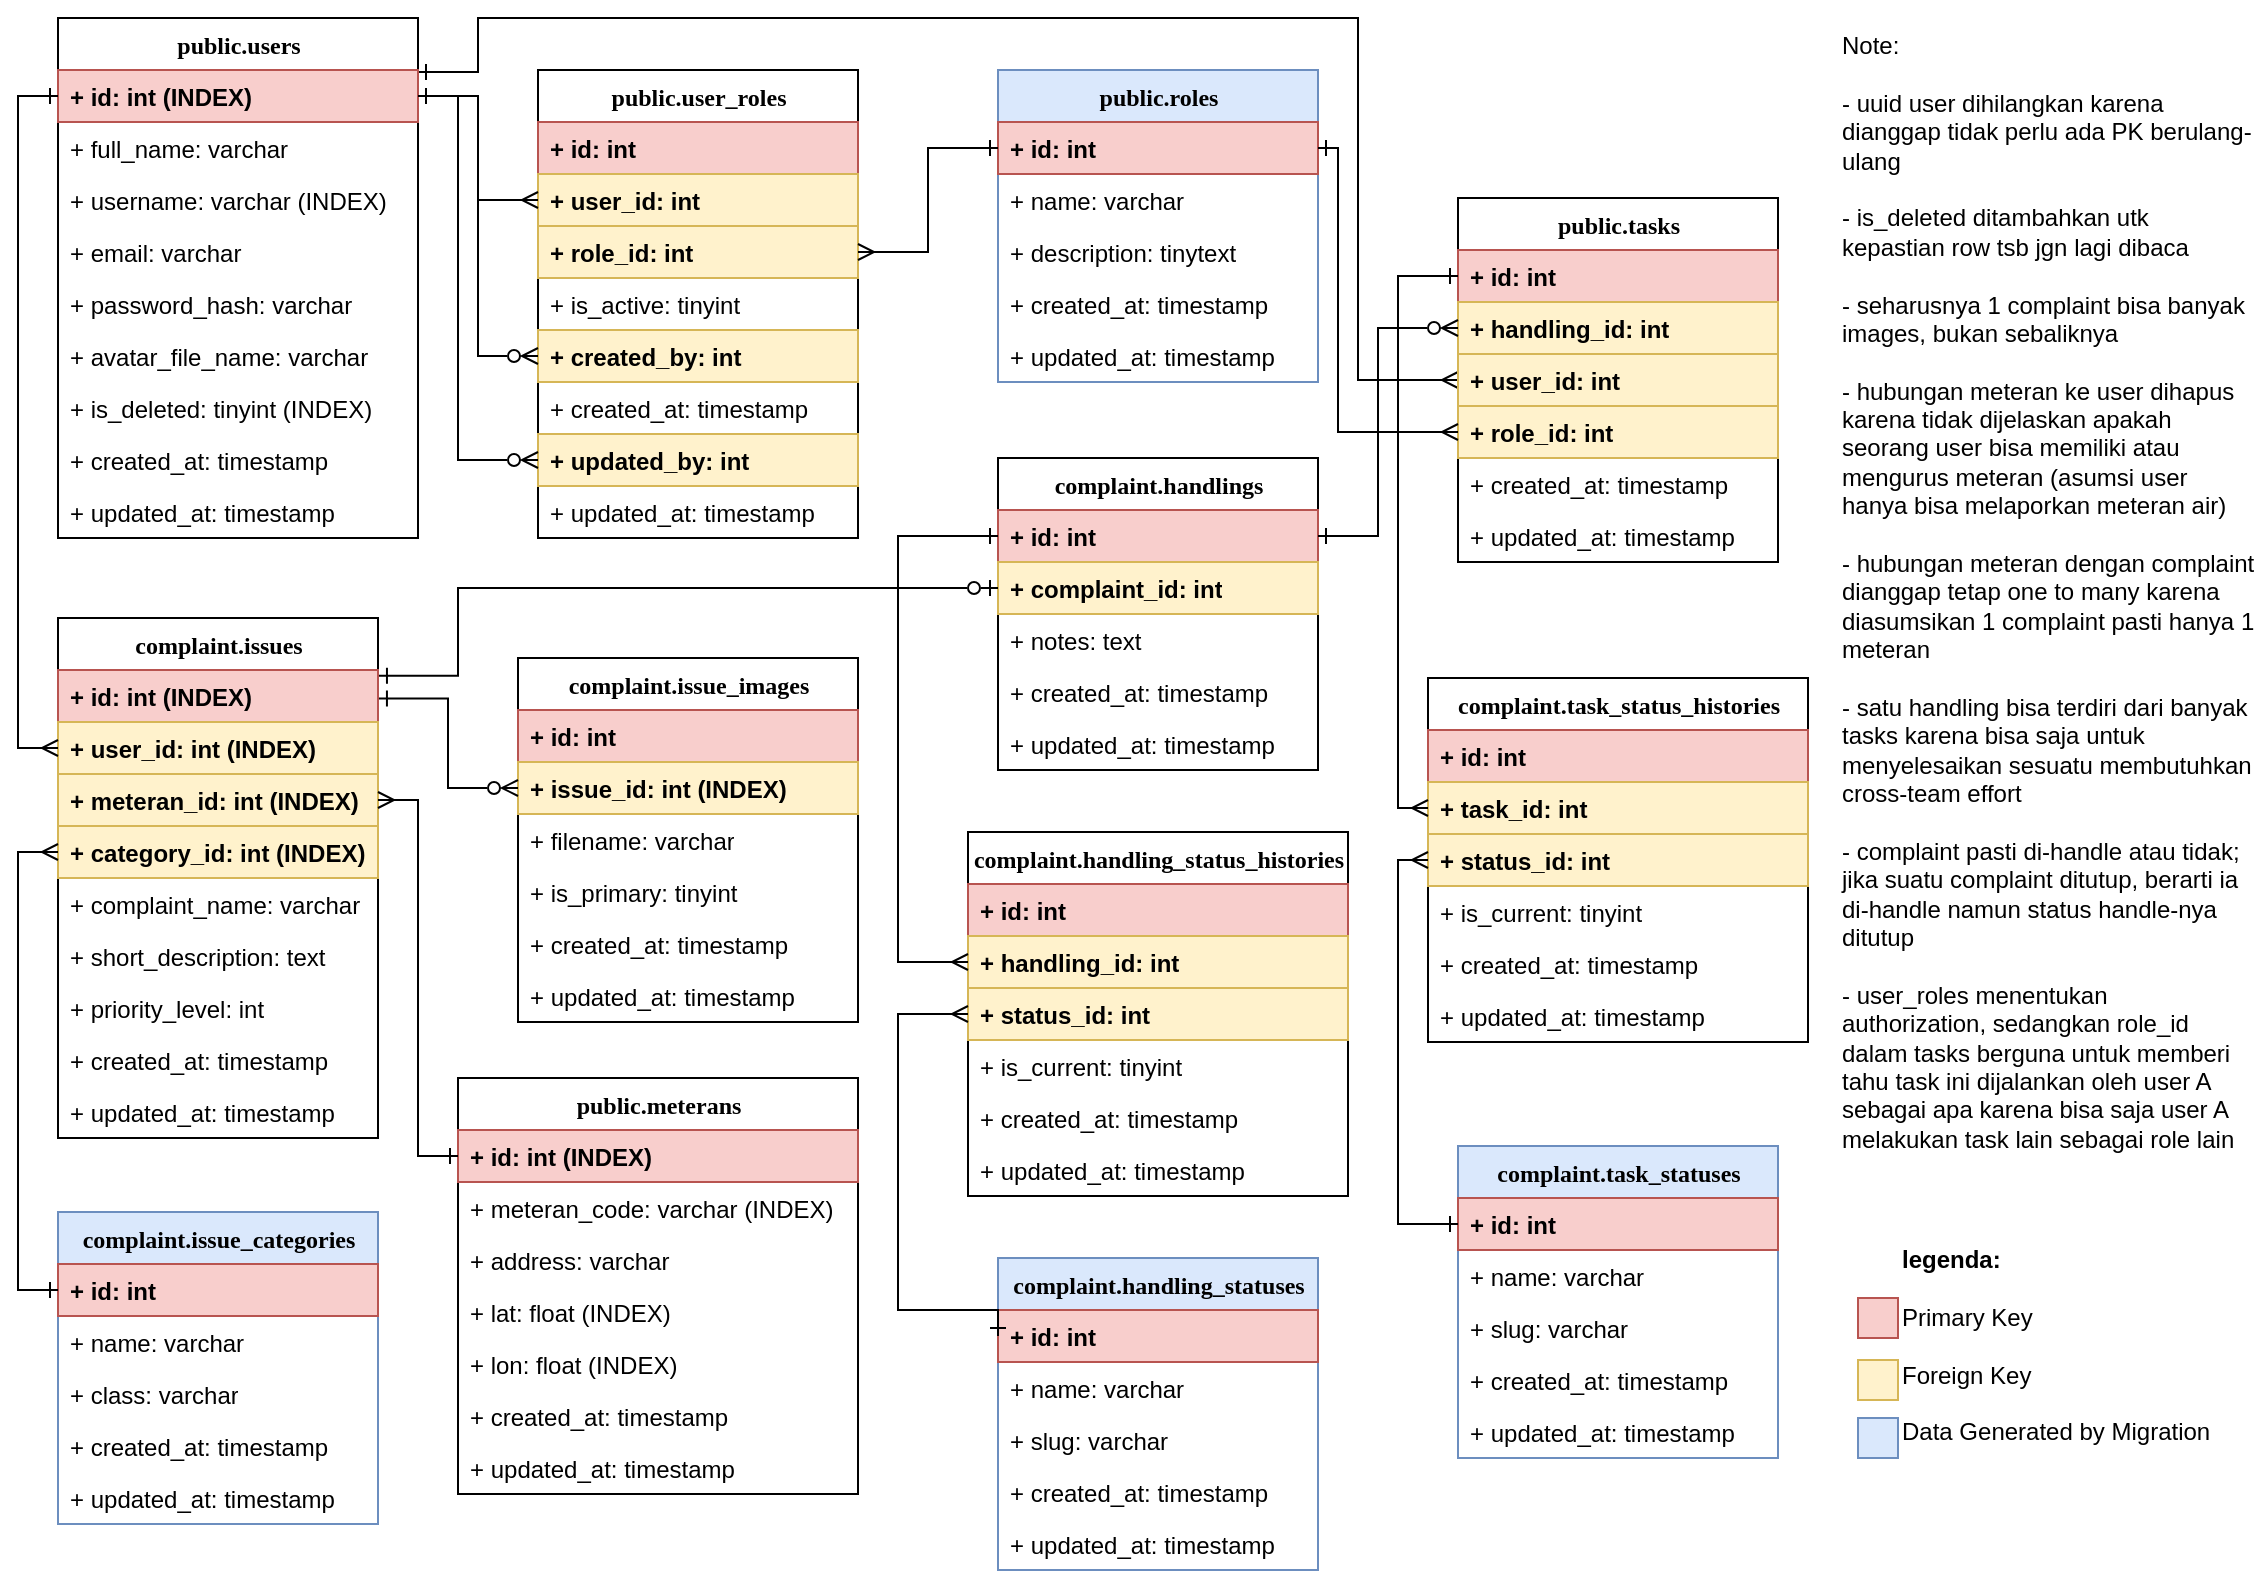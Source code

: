 <mxfile version="20.8.16" type="device"><diagram name="Page-1" id="9f46799a-70d6-7492-0946-bef42562c5a5"><mxGraphModel dx="1038" dy="627" grid="1" gridSize="10" guides="1" tooltips="1" connect="1" arrows="1" fold="1" page="1" pageScale="1" pageWidth="1169" pageHeight="827" background="none" math="0" shadow="0"><root><mxCell id="0"/><mxCell id="1" parent="0"/><mxCell id="xFT6p2ccVhue0GfaSrTy-103" style="edgeStyle=orthogonalEdgeStyle;rounded=0;orthogonalLoop=1;jettySize=auto;html=1;startArrow=ERone;startFill=0;endArrow=ERmany;endFill=0;entryX=0;entryY=0.5;entryDx=0;entryDy=0;movable=1;resizable=1;rotatable=1;deletable=1;editable=1;connectable=1;exitX=1;exitY=0.038;exitDx=0;exitDy=0;exitPerimeter=0;" parent="1" source="78961159f06e98e8-21" target="78961159f06e98e8-98" edge="1"><mxGeometry relative="1" as="geometry"><mxPoint x="240" y="7" as="sourcePoint"/><Array as="points"><mxPoint x="260" y="57"/><mxPoint x="260" y="30"/><mxPoint x="700" y="30"/><mxPoint x="700" y="211"/></Array></mxGeometry></mxCell><mxCell id="78961159f06e98e8-17" value="public.users" style="swimlane;html=1;fontStyle=1;align=center;verticalAlign=top;childLayout=stackLayout;horizontal=1;startSize=26;horizontalStack=0;resizeParent=1;resizeLast=0;collapsible=1;marginBottom=0;swimlaneFillColor=#ffffff;rounded=0;shadow=0;comic=0;labelBackgroundColor=none;strokeWidth=1;fillColor=none;fontFamily=Verdana;fontSize=12" parent="1" vertex="1"><mxGeometry x="50" y="30" width="180" height="260" as="geometry"/></mxCell><mxCell id="78961159f06e98e8-21" value="+ id: int (INDEX)" style="text;html=1;strokeColor=#b85450;fillColor=#f8cecc;align=left;verticalAlign=top;spacingLeft=4;spacingRight=4;whiteSpace=wrap;overflow=hidden;rotatable=0;points=[[0,0.5],[1,0.5]];portConstraint=eastwest;fontStyle=1;" parent="78961159f06e98e8-17" vertex="1"><mxGeometry y="26" width="180" height="26" as="geometry"/></mxCell><mxCell id="78961159f06e98e8-23" value="+ full_name: varchar" style="text;html=1;strokeColor=none;fillColor=none;align=left;verticalAlign=top;spacingLeft=4;spacingRight=4;whiteSpace=wrap;overflow=hidden;rotatable=0;points=[[0,0.5],[1,0.5]];portConstraint=eastwest;" parent="78961159f06e98e8-17" vertex="1"><mxGeometry y="52" width="180" height="26" as="geometry"/></mxCell><mxCell id="78961159f06e98e8-25" value="+ username: varchar (INDEX)" style="text;html=1;strokeColor=none;fillColor=none;align=left;verticalAlign=top;spacingLeft=4;spacingRight=4;whiteSpace=wrap;overflow=hidden;rotatable=0;points=[[0,0.5],[1,0.5]];portConstraint=eastwest;" parent="78961159f06e98e8-17" vertex="1"><mxGeometry y="78" width="180" height="26" as="geometry"/></mxCell><mxCell id="78961159f06e98e8-26" value="+ email: varchar" style="text;html=1;strokeColor=none;fillColor=none;align=left;verticalAlign=top;spacingLeft=4;spacingRight=4;whiteSpace=wrap;overflow=hidden;rotatable=0;points=[[0,0.5],[1,0.5]];portConstraint=eastwest;" parent="78961159f06e98e8-17" vertex="1"><mxGeometry y="104" width="180" height="26" as="geometry"/></mxCell><mxCell id="78961159f06e98e8-24" value="+ password_hash: varchar" style="text;html=1;strokeColor=none;fillColor=none;align=left;verticalAlign=top;spacingLeft=4;spacingRight=4;whiteSpace=wrap;overflow=hidden;rotatable=0;points=[[0,0.5],[1,0.5]];portConstraint=eastwest;" parent="78961159f06e98e8-17" vertex="1"><mxGeometry y="130" width="180" height="26" as="geometry"/></mxCell><mxCell id="78961159f06e98e8-20" value="+ avatar_file_name: varchar" style="text;html=1;strokeColor=none;fillColor=none;align=left;verticalAlign=top;spacingLeft=4;spacingRight=4;whiteSpace=wrap;overflow=hidden;rotatable=0;points=[[0,0.5],[1,0.5]];portConstraint=eastwest;" parent="78961159f06e98e8-17" vertex="1"><mxGeometry y="156" width="180" height="26" as="geometry"/></mxCell><mxCell id="xFT6p2ccVhue0GfaSrTy-4" value="+ is_deleted: tinyint (INDEX)" style="text;html=1;strokeColor=none;fillColor=none;align=left;verticalAlign=top;spacingLeft=4;spacingRight=4;whiteSpace=wrap;overflow=hidden;rotatable=0;points=[[0,0.5],[1,0.5]];portConstraint=eastwest;" parent="78961159f06e98e8-17" vertex="1"><mxGeometry y="182" width="180" height="26" as="geometry"/></mxCell><mxCell id="xFT6p2ccVhue0GfaSrTy-5" value="+ created_at: timestamp" style="text;html=1;strokeColor=none;fillColor=none;align=left;verticalAlign=top;spacingLeft=4;spacingRight=4;whiteSpace=wrap;overflow=hidden;rotatable=0;points=[[0,0.5],[1,0.5]];portConstraint=eastwest;" parent="78961159f06e98e8-17" vertex="1"><mxGeometry y="208" width="180" height="26" as="geometry"/></mxCell><mxCell id="xFT6p2ccVhue0GfaSrTy-6" value="+ updated_at: timestamp" style="text;html=1;strokeColor=none;fillColor=none;align=left;verticalAlign=top;spacingLeft=4;spacingRight=4;whiteSpace=wrap;overflow=hidden;rotatable=0;points=[[0,0.5],[1,0.5]];portConstraint=eastwest;" parent="78961159f06e98e8-17" vertex="1"><mxGeometry y="234" width="180" height="26" as="geometry"/></mxCell><mxCell id="78961159f06e98e8-30" value="public.roles" style="swimlane;html=1;fontStyle=1;align=center;verticalAlign=top;childLayout=stackLayout;horizontal=1;startSize=26;horizontalStack=0;resizeParent=1;resizeLast=0;collapsible=1;marginBottom=0;swimlaneFillColor=#ffffff;rounded=0;shadow=0;comic=0;labelBackgroundColor=none;strokeWidth=1;fillColor=#dae8fc;fontFamily=Verdana;fontSize=12;strokeColor=#6c8ebf;" parent="1" vertex="1"><mxGeometry x="520" y="56" width="160" height="156" as="geometry"/></mxCell><mxCell id="78961159f06e98e8-31" value="+ id: int" style="text;html=1;strokeColor=#b85450;fillColor=#f8cecc;align=left;verticalAlign=top;spacingLeft=4;spacingRight=4;whiteSpace=wrap;overflow=hidden;rotatable=0;points=[[0,0.5],[1,0.5]];portConstraint=eastwest;fontStyle=1" parent="78961159f06e98e8-30" vertex="1"><mxGeometry y="26" width="160" height="26" as="geometry"/></mxCell><mxCell id="78961159f06e98e8-32" value="+ name: varchar" style="text;html=1;strokeColor=none;fillColor=none;align=left;verticalAlign=top;spacingLeft=4;spacingRight=4;whiteSpace=wrap;overflow=hidden;rotatable=0;points=[[0,0.5],[1,0.5]];portConstraint=eastwest;" parent="78961159f06e98e8-30" vertex="1"><mxGeometry y="52" width="160" height="26" as="geometry"/></mxCell><mxCell id="78961159f06e98e8-33" value="+ description: tinytext" style="text;html=1;strokeColor=none;fillColor=none;align=left;verticalAlign=top;spacingLeft=4;spacingRight=4;whiteSpace=wrap;overflow=hidden;rotatable=0;points=[[0,0.5],[1,0.5]];portConstraint=eastwest;" parent="78961159f06e98e8-30" vertex="1"><mxGeometry y="78" width="160" height="26" as="geometry"/></mxCell><mxCell id="78961159f06e98e8-34" value="+ created_at: timestamp" style="text;html=1;strokeColor=none;fillColor=none;align=left;verticalAlign=top;spacingLeft=4;spacingRight=4;whiteSpace=wrap;overflow=hidden;rotatable=0;points=[[0,0.5],[1,0.5]];portConstraint=eastwest;" parent="78961159f06e98e8-30" vertex="1"><mxGeometry y="104" width="160" height="26" as="geometry"/></mxCell><mxCell id="78961159f06e98e8-36" value="+ updated_at: timestamp" style="text;html=1;strokeColor=none;fillColor=none;align=left;verticalAlign=top;spacingLeft=4;spacingRight=4;whiteSpace=wrap;overflow=hidden;rotatable=0;points=[[0,0.5],[1,0.5]];portConstraint=eastwest;" parent="78961159f06e98e8-30" vertex="1"><mxGeometry y="130" width="160" height="26" as="geometry"/></mxCell><mxCell id="78961159f06e98e8-56" value="complaint.issues" style="swimlane;html=1;fontStyle=1;align=center;verticalAlign=top;childLayout=stackLayout;horizontal=1;startSize=26;horizontalStack=0;resizeParent=1;resizeLast=0;collapsible=1;marginBottom=0;swimlaneFillColor=#ffffff;rounded=0;shadow=0;comic=0;labelBackgroundColor=none;strokeWidth=1;fillColor=none;fontFamily=Verdana;fontSize=12" parent="1" vertex="1"><mxGeometry x="50" y="330" width="160" height="260" as="geometry"/></mxCell><mxCell id="78961159f06e98e8-57" value="+ id: int (INDEX)" style="text;html=1;strokeColor=#b85450;fillColor=#f8cecc;align=left;verticalAlign=top;spacingLeft=4;spacingRight=4;whiteSpace=wrap;overflow=hidden;rotatable=0;points=[[0,0.5],[1,0.5]];portConstraint=eastwest;fontStyle=1" parent="78961159f06e98e8-56" vertex="1"><mxGeometry y="26" width="160" height="26" as="geometry"/></mxCell><mxCell id="78961159f06e98e8-58" value="+ user_id: int (INDEX)" style="text;html=1;strokeColor=#d6b656;fillColor=#fff2cc;align=left;verticalAlign=top;spacingLeft=4;spacingRight=4;whiteSpace=wrap;overflow=hidden;rotatable=0;points=[[0,0.5],[1,0.5]];portConstraint=eastwest;fontStyle=1" parent="78961159f06e98e8-56" vertex="1"><mxGeometry y="52" width="160" height="26" as="geometry"/></mxCell><mxCell id="78961159f06e98e8-65" value="+ meteran_id: int (INDEX)" style="text;html=1;strokeColor=#d6b656;fillColor=#fff2cc;align=left;verticalAlign=top;spacingLeft=4;spacingRight=4;whiteSpace=wrap;overflow=hidden;rotatable=0;points=[[0,0.5],[1,0.5]];portConstraint=eastwest;fontStyle=1" parent="78961159f06e98e8-56" vertex="1"><mxGeometry y="78" width="160" height="26" as="geometry"/></mxCell><mxCell id="78961159f06e98e8-59" value="+ category_id: int (INDEX)" style="text;html=1;strokeColor=#d6b656;fillColor=#fff2cc;align=left;verticalAlign=top;spacingLeft=4;spacingRight=4;whiteSpace=wrap;overflow=hidden;rotatable=0;points=[[0,0.5],[1,0.5]];portConstraint=eastwest;fontStyle=1" parent="78961159f06e98e8-56" vertex="1"><mxGeometry y="104" width="160" height="26" as="geometry"/></mxCell><mxCell id="78961159f06e98e8-60" value="+ complaint_name: varchar" style="text;html=1;strokeColor=none;fillColor=none;align=left;verticalAlign=top;spacingLeft=4;spacingRight=4;whiteSpace=wrap;overflow=hidden;rotatable=0;points=[[0,0.5],[1,0.5]];portConstraint=eastwest;" parent="78961159f06e98e8-56" vertex="1"><mxGeometry y="130" width="160" height="26" as="geometry"/></mxCell><mxCell id="78961159f06e98e8-61" value="+ short_description: text" style="text;html=1;strokeColor=none;fillColor=none;align=left;verticalAlign=top;spacingLeft=4;spacingRight=4;whiteSpace=wrap;overflow=hidden;rotatable=0;points=[[0,0.5],[1,0.5]];portConstraint=eastwest;" parent="78961159f06e98e8-56" vertex="1"><mxGeometry y="156" width="160" height="26" as="geometry"/></mxCell><mxCell id="78961159f06e98e8-62" value="+ priority_level: int" style="text;html=1;strokeColor=none;fillColor=none;align=left;verticalAlign=top;spacingLeft=4;spacingRight=4;whiteSpace=wrap;overflow=hidden;rotatable=0;points=[[0,0.5],[1,0.5]];portConstraint=eastwest;" parent="78961159f06e98e8-56" vertex="1"><mxGeometry y="182" width="160" height="26" as="geometry"/></mxCell><mxCell id="xFT6p2ccVhue0GfaSrTy-32" value="+ created_at: timestamp" style="text;html=1;strokeColor=none;fillColor=none;align=left;verticalAlign=top;spacingLeft=4;spacingRight=4;whiteSpace=wrap;overflow=hidden;rotatable=0;points=[[0,0.5],[1,0.5]];portConstraint=eastwest;" parent="78961159f06e98e8-56" vertex="1"><mxGeometry y="208" width="160" height="26" as="geometry"/></mxCell><mxCell id="xFT6p2ccVhue0GfaSrTy-33" value="+ updated_at: timestamp" style="text;html=1;strokeColor=none;fillColor=none;align=left;verticalAlign=top;spacingLeft=4;spacingRight=4;whiteSpace=wrap;overflow=hidden;rotatable=0;points=[[0,0.5],[1,0.5]];portConstraint=eastwest;" parent="78961159f06e98e8-56" vertex="1"><mxGeometry y="234" width="160" height="26" as="geometry"/></mxCell><mxCell id="78961159f06e98e8-69" value="complaint.issue_images" style="swimlane;html=1;fontStyle=1;align=center;verticalAlign=top;childLayout=stackLayout;horizontal=1;startSize=26;horizontalStack=0;resizeParent=1;resizeLast=0;collapsible=1;marginBottom=0;swimlaneFillColor=#ffffff;rounded=0;shadow=0;comic=0;labelBackgroundColor=none;strokeWidth=1;fillColor=none;fontFamily=Verdana;fontSize=12" parent="1" vertex="1"><mxGeometry x="280" y="350" width="170" height="182" as="geometry"/></mxCell><mxCell id="78961159f06e98e8-70" value="+ id: int" style="text;html=1;strokeColor=#b85450;fillColor=#f8cecc;align=left;verticalAlign=top;spacingLeft=4;spacingRight=4;whiteSpace=wrap;overflow=hidden;rotatable=0;points=[[0,0.5],[1,0.5]];portConstraint=eastwest;fontStyle=1" parent="78961159f06e98e8-69" vertex="1"><mxGeometry y="26" width="170" height="26" as="geometry"/></mxCell><mxCell id="78961159f06e98e8-71" value="+ issue_id: int (INDEX)" style="text;html=1;strokeColor=#d6b656;fillColor=#fff2cc;align=left;verticalAlign=top;spacingLeft=4;spacingRight=4;whiteSpace=wrap;overflow=hidden;rotatable=0;points=[[0,0.5],[1,0.5]];portConstraint=eastwest;fontStyle=1" parent="78961159f06e98e8-69" vertex="1"><mxGeometry y="52" width="170" height="26" as="geometry"/></mxCell><mxCell id="78961159f06e98e8-72" value="+ filename: varchar" style="text;html=1;strokeColor=none;fillColor=none;align=left;verticalAlign=top;spacingLeft=4;spacingRight=4;whiteSpace=wrap;overflow=hidden;rotatable=0;points=[[0,0.5],[1,0.5]];portConstraint=eastwest;" parent="78961159f06e98e8-69" vertex="1"><mxGeometry y="78" width="170" height="26" as="geometry"/></mxCell><mxCell id="78961159f06e98e8-74" value="+ is_primary: tinyint" style="text;html=1;strokeColor=none;fillColor=none;align=left;verticalAlign=top;spacingLeft=4;spacingRight=4;whiteSpace=wrap;overflow=hidden;rotatable=0;points=[[0,0.5],[1,0.5]];portConstraint=eastwest;" parent="78961159f06e98e8-69" vertex="1"><mxGeometry y="104" width="170" height="26" as="geometry"/></mxCell><mxCell id="78961159f06e98e8-75" value="+ created_at: timestamp" style="text;html=1;strokeColor=none;fillColor=none;align=left;verticalAlign=top;spacingLeft=4;spacingRight=4;whiteSpace=wrap;overflow=hidden;rotatable=0;points=[[0,0.5],[1,0.5]];portConstraint=eastwest;" parent="78961159f06e98e8-69" vertex="1"><mxGeometry y="130" width="170" height="26" as="geometry"/></mxCell><mxCell id="78961159f06e98e8-76" value="+ updated_at: timestamp" style="text;html=1;strokeColor=none;fillColor=none;align=left;verticalAlign=top;spacingLeft=4;spacingRight=4;whiteSpace=wrap;overflow=hidden;rotatable=0;points=[[0,0.5],[1,0.5]];portConstraint=eastwest;" parent="78961159f06e98e8-69" vertex="1"><mxGeometry y="156" width="170" height="26" as="geometry"/></mxCell><mxCell id="78961159f06e98e8-82" value="complaint.handlings" style="swimlane;html=1;fontStyle=1;align=center;verticalAlign=top;childLayout=stackLayout;horizontal=1;startSize=26;horizontalStack=0;resizeParent=1;resizeLast=0;collapsible=1;marginBottom=0;swimlaneFillColor=#ffffff;rounded=0;shadow=0;comic=0;labelBackgroundColor=none;strokeWidth=1;fillColor=none;fontFamily=Verdana;fontSize=12" parent="1" vertex="1"><mxGeometry x="520" y="250" width="160" height="156" as="geometry"/></mxCell><mxCell id="78961159f06e98e8-83" value="+ id: int" style="text;html=1;strokeColor=#b85450;fillColor=#f8cecc;align=left;verticalAlign=top;spacingLeft=4;spacingRight=4;whiteSpace=wrap;overflow=hidden;rotatable=0;points=[[0,0.5],[1,0.5]];portConstraint=eastwest;fontStyle=1" parent="78961159f06e98e8-82" vertex="1"><mxGeometry y="26" width="160" height="26" as="geometry"/></mxCell><mxCell id="78961159f06e98e8-84" value="+ complaint_id: int" style="text;html=1;strokeColor=#d6b656;fillColor=#fff2cc;align=left;verticalAlign=top;spacingLeft=4;spacingRight=4;whiteSpace=wrap;overflow=hidden;rotatable=0;points=[[0,0.5],[1,0.5]];portConstraint=eastwest;fontStyle=1" parent="78961159f06e98e8-82" vertex="1"><mxGeometry y="52" width="160" height="26" as="geometry"/></mxCell><mxCell id="78961159f06e98e8-85" value="+ notes: text" style="text;html=1;strokeColor=none;fillColor=none;align=left;verticalAlign=top;spacingLeft=4;spacingRight=4;whiteSpace=wrap;overflow=hidden;rotatable=0;points=[[0,0.5],[1,0.5]];portConstraint=eastwest;" parent="78961159f06e98e8-82" vertex="1"><mxGeometry y="78" width="160" height="26" as="geometry"/></mxCell><mxCell id="78961159f06e98e8-86" value="+ created_at: timestamp" style="text;html=1;strokeColor=none;fillColor=none;align=left;verticalAlign=top;spacingLeft=4;spacingRight=4;whiteSpace=wrap;overflow=hidden;rotatable=0;points=[[0,0.5],[1,0.5]];portConstraint=eastwest;" parent="78961159f06e98e8-82" vertex="1"><mxGeometry y="104" width="160" height="26" as="geometry"/></mxCell><mxCell id="78961159f06e98e8-87" value="+ updated_at: timestamp" style="text;html=1;strokeColor=none;fillColor=none;align=left;verticalAlign=top;spacingLeft=4;spacingRight=4;whiteSpace=wrap;overflow=hidden;rotatable=0;points=[[0,0.5],[1,0.5]];portConstraint=eastwest;" parent="78961159f06e98e8-82" vertex="1"><mxGeometry y="130" width="160" height="26" as="geometry"/></mxCell><mxCell id="78961159f06e98e8-95" value="public.tasks" style="swimlane;html=1;fontStyle=1;align=center;verticalAlign=top;childLayout=stackLayout;horizontal=1;startSize=26;horizontalStack=0;resizeParent=1;resizeLast=0;collapsible=1;marginBottom=0;swimlaneFillColor=#ffffff;rounded=0;shadow=0;comic=0;labelBackgroundColor=none;strokeWidth=1;fillColor=none;fontFamily=Verdana;fontSize=12" parent="1" vertex="1"><mxGeometry x="750" y="120" width="160" height="182" as="geometry"/></mxCell><mxCell id="78961159f06e98e8-96" value="+ id: int" style="text;html=1;strokeColor=#b85450;fillColor=#f8cecc;align=left;verticalAlign=top;spacingLeft=4;spacingRight=4;whiteSpace=wrap;overflow=hidden;rotatable=0;points=[[0,0.5],[1,0.5]];portConstraint=eastwest;fontStyle=1" parent="78961159f06e98e8-95" vertex="1"><mxGeometry y="26" width="160" height="26" as="geometry"/></mxCell><mxCell id="78961159f06e98e8-97" value="+ handling_id: int" style="text;html=1;strokeColor=#d6b656;fillColor=#fff2cc;align=left;verticalAlign=top;spacingLeft=4;spacingRight=4;whiteSpace=wrap;overflow=hidden;rotatable=0;points=[[0,0.5],[1,0.5]];portConstraint=eastwest;fontStyle=1" parent="78961159f06e98e8-95" vertex="1"><mxGeometry y="52" width="160" height="26" as="geometry"/></mxCell><mxCell id="78961159f06e98e8-98" value="+ user_id: int" style="text;html=1;strokeColor=#d6b656;fillColor=#fff2cc;align=left;verticalAlign=top;spacingLeft=4;spacingRight=4;whiteSpace=wrap;overflow=hidden;rotatable=0;points=[[0,0.5],[1,0.5]];portConstraint=eastwest;fontStyle=1" parent="78961159f06e98e8-95" vertex="1"><mxGeometry y="78" width="160" height="26" as="geometry"/></mxCell><mxCell id="xFT6p2ccVhue0GfaSrTy-125" value="+ role_id: int" style="text;html=1;strokeColor=#d6b656;fillColor=#fff2cc;align=left;verticalAlign=top;spacingLeft=4;spacingRight=4;whiteSpace=wrap;overflow=hidden;rotatable=0;points=[[0,0.5],[1,0.5]];portConstraint=eastwest;fontStyle=1" parent="78961159f06e98e8-95" vertex="1"><mxGeometry y="104" width="160" height="26" as="geometry"/></mxCell><mxCell id="78961159f06e98e8-102" value="+ created_at: timestamp" style="text;html=1;strokeColor=none;fillColor=none;align=left;verticalAlign=top;spacingLeft=4;spacingRight=4;whiteSpace=wrap;overflow=hidden;rotatable=0;points=[[0,0.5],[1,0.5]];portConstraint=eastwest;" parent="78961159f06e98e8-95" vertex="1"><mxGeometry y="130" width="160" height="26" as="geometry"/></mxCell><mxCell id="78961159f06e98e8-104" value="+ updated_at: timestamp" style="text;html=1;strokeColor=none;fillColor=none;align=left;verticalAlign=top;spacingLeft=4;spacingRight=4;whiteSpace=wrap;overflow=hidden;rotatable=0;points=[[0,0.5],[1,0.5]];portConstraint=eastwest;" parent="78961159f06e98e8-95" vertex="1"><mxGeometry y="156" width="160" height="26" as="geometry"/></mxCell><mxCell id="xFT6p2ccVhue0GfaSrTy-8" value="&lt;div&gt;Note:&lt;/div&gt;&lt;div&gt;&lt;br&gt;&lt;/div&gt;&lt;div&gt;- uuid user dihilangkan karena dianggap tidak perlu ada PK berulang-ulang&lt;/div&gt;&lt;div&gt;&lt;br&gt;&lt;/div&gt;&lt;div&gt;- is_deleted ditambahkan utk kepastian row tsb jgn lagi dibaca&lt;/div&gt;&lt;div&gt;&lt;br&gt;&lt;/div&gt;&lt;div&gt;- seharusnya 1 complaint bisa banyak images, bukan sebaliknya&lt;/div&gt;&lt;div&gt;&lt;br&gt;&lt;/div&gt;&lt;div&gt;- hubungan meteran ke user dihapus karena tidak dijelaskan apakah seorang user bisa memiliki atau mengurus meteran (asumsi user hanya bisa melaporkan meteran air)&lt;/div&gt;&lt;div&gt;&lt;br&gt;&lt;/div&gt;&lt;div&gt;- hubungan meteran dengan complaint dianggap tetap one to many karena diasumsikan 1 complaint pasti hanya 1 meteran&lt;/div&gt;&lt;div&gt;&lt;br&gt;&lt;/div&gt;&lt;div&gt;- satu handling bisa terdiri dari banyak tasks karena bisa saja untuk menyelesaikan sesuatu membutuhkan cross-team effort&amp;nbsp;&lt;/div&gt;&lt;div&gt;&lt;br&gt;&lt;/div&gt;&lt;div&gt;- complaint pasti di-handle atau tidak; jika suatu complaint ditutup, berarti ia di-handle namun status handle-nya ditutup&lt;/div&gt;&lt;div&gt;&lt;br&gt;&lt;/div&gt;&lt;div&gt;- user_roles menentukan authorization, sedangkan role_id dalam tasks berguna untuk memberi tahu task ini dijalankan oleh user A sebagai apa karena bisa saja user A melakukan task lain sebagai role lain&lt;/div&gt;" style="text;html=1;strokeColor=none;fillColor=none;align=left;verticalAlign=top;whiteSpace=wrap;rounded=0;" parent="1" vertex="1"><mxGeometry x="940" y="30" width="210" height="600" as="geometry"/></mxCell><mxCell id="xFT6p2ccVhue0GfaSrTy-9" value="public.meterans" style="swimlane;html=1;fontStyle=1;align=center;verticalAlign=top;childLayout=stackLayout;horizontal=1;startSize=26;horizontalStack=0;resizeParent=1;resizeLast=0;collapsible=1;marginBottom=0;swimlaneFillColor=#ffffff;rounded=0;shadow=0;comic=0;labelBackgroundColor=none;strokeWidth=1;fillColor=none;fontFamily=Verdana;fontSize=12" parent="1" vertex="1"><mxGeometry x="250" y="560" width="200" height="208" as="geometry"/></mxCell><mxCell id="xFT6p2ccVhue0GfaSrTy-10" value="+ id: int (INDEX)" style="text;html=1;strokeColor=#b85450;fillColor=#f8cecc;align=left;verticalAlign=top;spacingLeft=4;spacingRight=4;whiteSpace=wrap;overflow=hidden;rotatable=0;points=[[0,0.5],[1,0.5]];portConstraint=eastwest;fontStyle=1" parent="xFT6p2ccVhue0GfaSrTy-9" vertex="1"><mxGeometry y="26" width="200" height="26" as="geometry"/></mxCell><mxCell id="xFT6p2ccVhue0GfaSrTy-11" value="+ meteran_code: varchar (INDEX)" style="text;html=1;strokeColor=none;fillColor=none;align=left;verticalAlign=top;spacingLeft=4;spacingRight=4;whiteSpace=wrap;overflow=hidden;rotatable=0;points=[[0,0.5],[1,0.5]];portConstraint=eastwest;" parent="xFT6p2ccVhue0GfaSrTy-9" vertex="1"><mxGeometry y="52" width="200" height="26" as="geometry"/></mxCell><mxCell id="xFT6p2ccVhue0GfaSrTy-12" value="+ address: varchar" style="text;html=1;strokeColor=none;fillColor=none;align=left;verticalAlign=top;spacingLeft=4;spacingRight=4;whiteSpace=wrap;overflow=hidden;rotatable=0;points=[[0,0.5],[1,0.5]];portConstraint=eastwest;" parent="xFT6p2ccVhue0GfaSrTy-9" vertex="1"><mxGeometry y="78" width="200" height="26" as="geometry"/></mxCell><mxCell id="xFT6p2ccVhue0GfaSrTy-13" value="+ lat: float (INDEX)" style="text;html=1;strokeColor=none;fillColor=none;align=left;verticalAlign=top;spacingLeft=4;spacingRight=4;whiteSpace=wrap;overflow=hidden;rotatable=0;points=[[0,0.5],[1,0.5]];portConstraint=eastwest;" parent="xFT6p2ccVhue0GfaSrTy-9" vertex="1"><mxGeometry y="104" width="200" height="26" as="geometry"/></mxCell><mxCell id="xFT6p2ccVhue0GfaSrTy-14" value="+ lon: float (INDEX)" style="text;html=1;strokeColor=none;fillColor=none;align=left;verticalAlign=top;spacingLeft=4;spacingRight=4;whiteSpace=wrap;overflow=hidden;rotatable=0;points=[[0,0.5],[1,0.5]];portConstraint=eastwest;" parent="xFT6p2ccVhue0GfaSrTy-9" vertex="1"><mxGeometry y="130" width="200" height="26" as="geometry"/></mxCell><mxCell id="xFT6p2ccVhue0GfaSrTy-15" value="+ created_at: timestamp" style="text;html=1;strokeColor=none;fillColor=none;align=left;verticalAlign=top;spacingLeft=4;spacingRight=4;whiteSpace=wrap;overflow=hidden;rotatable=0;points=[[0,0.5],[1,0.5]];portConstraint=eastwest;" parent="xFT6p2ccVhue0GfaSrTy-9" vertex="1"><mxGeometry y="156" width="200" height="26" as="geometry"/></mxCell><mxCell id="xFT6p2ccVhue0GfaSrTy-21" value="+ updated_at: timestamp" style="text;html=1;strokeColor=none;fillColor=none;align=left;verticalAlign=top;spacingLeft=4;spacingRight=4;whiteSpace=wrap;overflow=hidden;rotatable=0;points=[[0,0.5],[1,0.5]];portConstraint=eastwest;" parent="xFT6p2ccVhue0GfaSrTy-9" vertex="1"><mxGeometry y="182" width="200" height="26" as="geometry"/></mxCell><mxCell id="xFT6p2ccVhue0GfaSrTy-22" value="complaint.issue_categories" style="swimlane;html=1;fontStyle=1;align=center;verticalAlign=top;childLayout=stackLayout;horizontal=1;startSize=26;horizontalStack=0;resizeParent=1;resizeLast=0;collapsible=1;marginBottom=0;swimlaneFillColor=#ffffff;rounded=0;shadow=0;comic=0;labelBackgroundColor=none;strokeWidth=1;fillColor=#dae8fc;fontFamily=Verdana;fontSize=12;strokeColor=#6c8ebf;" parent="1" vertex="1"><mxGeometry x="50" y="627" width="160" height="156" as="geometry"/></mxCell><mxCell id="xFT6p2ccVhue0GfaSrTy-23" value="+ id: int" style="text;html=1;strokeColor=#b85450;fillColor=#f8cecc;align=left;verticalAlign=top;spacingLeft=4;spacingRight=4;whiteSpace=wrap;overflow=hidden;rotatable=0;points=[[0,0.5],[1,0.5]];portConstraint=eastwest;fontStyle=1" parent="xFT6p2ccVhue0GfaSrTy-22" vertex="1"><mxGeometry y="26" width="160" height="26" as="geometry"/></mxCell><mxCell id="xFT6p2ccVhue0GfaSrTy-24" value="+ name: varchar" style="text;html=1;strokeColor=none;fillColor=none;align=left;verticalAlign=top;spacingLeft=4;spacingRight=4;whiteSpace=wrap;overflow=hidden;rotatable=0;points=[[0,0.5],[1,0.5]];portConstraint=eastwest;fontStyle=0" parent="xFT6p2ccVhue0GfaSrTy-22" vertex="1"><mxGeometry y="52" width="160" height="26" as="geometry"/></mxCell><mxCell id="xFT6p2ccVhue0GfaSrTy-25" value="+ class: varchar" style="text;html=1;strokeColor=none;fillColor=none;align=left;verticalAlign=top;spacingLeft=4;spacingRight=4;whiteSpace=wrap;overflow=hidden;rotatable=0;points=[[0,0.5],[1,0.5]];portConstraint=eastwest;fontStyle=0" parent="xFT6p2ccVhue0GfaSrTy-22" vertex="1"><mxGeometry y="78" width="160" height="26" as="geometry"/></mxCell><mxCell id="xFT6p2ccVhue0GfaSrTy-30" value="+ created_at: timestamp" style="text;html=1;strokeColor=none;fillColor=none;align=left;verticalAlign=top;spacingLeft=4;spacingRight=4;whiteSpace=wrap;overflow=hidden;rotatable=0;points=[[0,0.5],[1,0.5]];portConstraint=eastwest;fontStyle=0" parent="xFT6p2ccVhue0GfaSrTy-22" vertex="1"><mxGeometry y="104" width="160" height="26" as="geometry"/></mxCell><mxCell id="xFT6p2ccVhue0GfaSrTy-31" value="+ updated_at: timestamp" style="text;html=1;strokeColor=none;fillColor=none;align=left;verticalAlign=top;spacingLeft=4;spacingRight=4;whiteSpace=wrap;overflow=hidden;rotatable=0;points=[[0,0.5],[1,0.5]];portConstraint=eastwest;fontStyle=0" parent="xFT6p2ccVhue0GfaSrTy-22" vertex="1"><mxGeometry y="130" width="160" height="26" as="geometry"/></mxCell><mxCell id="xFT6p2ccVhue0GfaSrTy-34" value="public.user_roles" style="swimlane;html=1;fontStyle=1;align=center;verticalAlign=top;childLayout=stackLayout;horizontal=1;startSize=26;horizontalStack=0;resizeParent=1;resizeLast=0;collapsible=1;marginBottom=0;swimlaneFillColor=#ffffff;rounded=0;shadow=0;comic=0;labelBackgroundColor=none;strokeWidth=1;fillColor=none;fontFamily=Verdana;fontSize=12" parent="1" vertex="1"><mxGeometry x="290" y="56" width="160" height="234" as="geometry"/></mxCell><mxCell id="xFT6p2ccVhue0GfaSrTy-35" value="+ id: int" style="text;html=1;strokeColor=#b85450;fillColor=#f8cecc;align=left;verticalAlign=top;spacingLeft=4;spacingRight=4;whiteSpace=wrap;overflow=hidden;rotatable=0;points=[[0,0.5],[1,0.5]];portConstraint=eastwest;fontStyle=1" parent="xFT6p2ccVhue0GfaSrTy-34" vertex="1"><mxGeometry y="26" width="160" height="26" as="geometry"/></mxCell><mxCell id="xFT6p2ccVhue0GfaSrTy-36" value="+ user_id: int" style="text;html=1;strokeColor=#d6b656;fillColor=#fff2cc;align=left;verticalAlign=top;spacingLeft=4;spacingRight=4;whiteSpace=wrap;overflow=hidden;rotatable=0;points=[[0,0.5],[1,0.5]];portConstraint=eastwest;fontStyle=1" parent="xFT6p2ccVhue0GfaSrTy-34" vertex="1"><mxGeometry y="52" width="160" height="26" as="geometry"/></mxCell><mxCell id="xFT6p2ccVhue0GfaSrTy-37" value="+ role_id: int" style="text;html=1;strokeColor=#d6b656;fillColor=#fff2cc;align=left;verticalAlign=top;spacingLeft=4;spacingRight=4;whiteSpace=wrap;overflow=hidden;rotatable=0;points=[[0,0.5],[1,0.5]];portConstraint=eastwest;fontStyle=1" parent="xFT6p2ccVhue0GfaSrTy-34" vertex="1"><mxGeometry y="78" width="160" height="26" as="geometry"/></mxCell><mxCell id="xFT6p2ccVhue0GfaSrTy-40" value="+ is_active: tinyint" style="text;html=1;strokeColor=none;fillColor=none;align=left;verticalAlign=top;spacingLeft=4;spacingRight=4;whiteSpace=wrap;overflow=hidden;rotatable=0;points=[[0,0.5],[1,0.5]];portConstraint=eastwest;" parent="xFT6p2ccVhue0GfaSrTy-34" vertex="1"><mxGeometry y="104" width="160" height="26" as="geometry"/></mxCell><mxCell id="xFT6p2ccVhue0GfaSrTy-41" value="+ created_by: int" style="text;html=1;strokeColor=#d6b656;fillColor=#fff2cc;align=left;verticalAlign=top;spacingLeft=4;spacingRight=4;whiteSpace=wrap;overflow=hidden;rotatable=0;points=[[0,0.5],[1,0.5]];portConstraint=eastwest;fontStyle=1" parent="xFT6p2ccVhue0GfaSrTy-34" vertex="1"><mxGeometry y="130" width="160" height="26" as="geometry"/></mxCell><mxCell id="xFT6p2ccVhue0GfaSrTy-127" value="+ created_at: timestamp" style="text;html=1;strokeColor=none;fillColor=none;align=left;verticalAlign=top;spacingLeft=4;spacingRight=4;whiteSpace=wrap;overflow=hidden;rotatable=0;points=[[0,0.5],[1,0.5]];portConstraint=eastwest;" parent="xFT6p2ccVhue0GfaSrTy-34" vertex="1"><mxGeometry y="156" width="160" height="26" as="geometry"/></mxCell><mxCell id="xFT6p2ccVhue0GfaSrTy-39" value="+ updated_by: int" style="text;html=1;strokeColor=#d6b656;fillColor=#fff2cc;align=left;verticalAlign=top;spacingLeft=4;spacingRight=4;whiteSpace=wrap;overflow=hidden;rotatable=0;points=[[0,0.5],[1,0.5]];portConstraint=eastwest;fontStyle=1" parent="xFT6p2ccVhue0GfaSrTy-34" vertex="1"><mxGeometry y="182" width="160" height="26" as="geometry"/></mxCell><mxCell id="xFT6p2ccVhue0GfaSrTy-128" value="+ updated_at: timestamp" style="text;html=1;strokeColor=none;fillColor=none;align=left;verticalAlign=top;spacingLeft=4;spacingRight=4;whiteSpace=wrap;overflow=hidden;rotatable=0;points=[[0,0.5],[1,0.5]];portConstraint=eastwest;" parent="xFT6p2ccVhue0GfaSrTy-34" vertex="1"><mxGeometry y="208" width="160" height="26" as="geometry"/></mxCell><mxCell id="xFT6p2ccVhue0GfaSrTy-42" value="complaint.handling_statuses" style="swimlane;html=1;fontStyle=1;align=center;verticalAlign=top;childLayout=stackLayout;horizontal=1;startSize=26;horizontalStack=0;resizeParent=1;resizeLast=0;collapsible=1;marginBottom=0;swimlaneFillColor=#ffffff;rounded=0;shadow=0;comic=0;labelBackgroundColor=none;strokeWidth=1;fillColor=#dae8fc;fontFamily=Verdana;fontSize=12;strokeColor=#6c8ebf;" parent="1" vertex="1"><mxGeometry x="520" y="650" width="160" height="156" as="geometry"/></mxCell><mxCell id="xFT6p2ccVhue0GfaSrTy-43" value="+ id: int" style="text;html=1;strokeColor=#b85450;fillColor=#f8cecc;align=left;verticalAlign=top;spacingLeft=4;spacingRight=4;whiteSpace=wrap;overflow=hidden;rotatable=0;points=[[0,0.5],[1,0.5]];portConstraint=eastwest;fontStyle=1" parent="xFT6p2ccVhue0GfaSrTy-42" vertex="1"><mxGeometry y="26" width="160" height="26" as="geometry"/></mxCell><mxCell id="xFT6p2ccVhue0GfaSrTy-44" value="+ name: varchar" style="text;html=1;strokeColor=none;fillColor=none;align=left;verticalAlign=top;spacingLeft=4;spacingRight=4;whiteSpace=wrap;overflow=hidden;rotatable=0;points=[[0,0.5],[1,0.5]];portConstraint=eastwest;" parent="xFT6p2ccVhue0GfaSrTy-42" vertex="1"><mxGeometry y="52" width="160" height="26" as="geometry"/></mxCell><mxCell id="xFT6p2ccVhue0GfaSrTy-49" value="+ slug: varchar" style="text;html=1;strokeColor=none;fillColor=none;align=left;verticalAlign=top;spacingLeft=4;spacingRight=4;whiteSpace=wrap;overflow=hidden;rotatable=0;points=[[0,0.5],[1,0.5]];portConstraint=eastwest;" parent="xFT6p2ccVhue0GfaSrTy-42" vertex="1"><mxGeometry y="78" width="160" height="26" as="geometry"/></mxCell><mxCell id="xFT6p2ccVhue0GfaSrTy-45" value="+ created_at: timestamp" style="text;html=1;strokeColor=none;fillColor=none;align=left;verticalAlign=top;spacingLeft=4;spacingRight=4;whiteSpace=wrap;overflow=hidden;rotatable=0;points=[[0,0.5],[1,0.5]];portConstraint=eastwest;" parent="xFT6p2ccVhue0GfaSrTy-42" vertex="1"><mxGeometry y="104" width="160" height="26" as="geometry"/></mxCell><mxCell id="xFT6p2ccVhue0GfaSrTy-46" value="+ updated_at: timestamp" style="text;html=1;strokeColor=none;fillColor=none;align=left;verticalAlign=top;spacingLeft=4;spacingRight=4;whiteSpace=wrap;overflow=hidden;rotatable=0;points=[[0,0.5],[1,0.5]];portConstraint=eastwest;" parent="xFT6p2ccVhue0GfaSrTy-42" vertex="1"><mxGeometry y="130" width="160" height="26" as="geometry"/></mxCell><mxCell id="xFT6p2ccVhue0GfaSrTy-50" value="complaint.handling_status_histories" style="swimlane;html=1;fontStyle=1;align=center;verticalAlign=top;childLayout=stackLayout;horizontal=1;startSize=26;horizontalStack=0;resizeParent=1;resizeLast=0;collapsible=1;marginBottom=0;swimlaneFillColor=#ffffff;rounded=0;shadow=0;comic=0;labelBackgroundColor=none;strokeWidth=1;fillColor=none;fontFamily=Verdana;fontSize=12" parent="1" vertex="1"><mxGeometry x="505" y="437" width="190" height="182" as="geometry"/></mxCell><mxCell id="xFT6p2ccVhue0GfaSrTy-51" value="+ id: int" style="text;html=1;strokeColor=#b85450;fillColor=#f8cecc;align=left;verticalAlign=top;spacingLeft=4;spacingRight=4;whiteSpace=wrap;overflow=hidden;rotatable=0;points=[[0,0.5],[1,0.5]];portConstraint=eastwest;fontStyle=1" parent="xFT6p2ccVhue0GfaSrTy-50" vertex="1"><mxGeometry y="26" width="190" height="26" as="geometry"/></mxCell><mxCell id="xFT6p2ccVhue0GfaSrTy-52" value="+ handling_id: int" style="text;html=1;strokeColor=#d6b656;fillColor=#fff2cc;align=left;verticalAlign=top;spacingLeft=4;spacingRight=4;whiteSpace=wrap;overflow=hidden;rotatable=0;points=[[0,0.5],[1,0.5]];portConstraint=eastwest;fontStyle=1" parent="xFT6p2ccVhue0GfaSrTy-50" vertex="1"><mxGeometry y="52" width="190" height="26" as="geometry"/></mxCell><mxCell id="xFT6p2ccVhue0GfaSrTy-53" value="+ status_id: int" style="text;html=1;strokeColor=#d6b656;fillColor=#fff2cc;align=left;verticalAlign=top;spacingLeft=4;spacingRight=4;whiteSpace=wrap;overflow=hidden;rotatable=0;points=[[0,0.5],[1,0.5]];portConstraint=eastwest;fontStyle=1" parent="xFT6p2ccVhue0GfaSrTy-50" vertex="1"><mxGeometry y="78" width="190" height="26" as="geometry"/></mxCell><mxCell id="xFT6p2ccVhue0GfaSrTy-56" value="+ is_current: tinyint" style="text;html=1;strokeColor=none;fillColor=none;align=left;verticalAlign=top;spacingLeft=4;spacingRight=4;whiteSpace=wrap;overflow=hidden;rotatable=0;points=[[0,0.5],[1,0.5]];portConstraint=eastwest;" parent="xFT6p2ccVhue0GfaSrTy-50" vertex="1"><mxGeometry y="104" width="190" height="26" as="geometry"/></mxCell><mxCell id="xFT6p2ccVhue0GfaSrTy-54" value="+ created_at: timestamp" style="text;html=1;strokeColor=none;fillColor=none;align=left;verticalAlign=top;spacingLeft=4;spacingRight=4;whiteSpace=wrap;overflow=hidden;rotatable=0;points=[[0,0.5],[1,0.5]];portConstraint=eastwest;" parent="xFT6p2ccVhue0GfaSrTy-50" vertex="1"><mxGeometry y="130" width="190" height="26" as="geometry"/></mxCell><mxCell id="xFT6p2ccVhue0GfaSrTy-55" value="+ updated_at: timestamp" style="text;html=1;strokeColor=none;fillColor=none;align=left;verticalAlign=top;spacingLeft=4;spacingRight=4;whiteSpace=wrap;overflow=hidden;rotatable=0;points=[[0,0.5],[1,0.5]];portConstraint=eastwest;" parent="xFT6p2ccVhue0GfaSrTy-50" vertex="1"><mxGeometry y="156" width="190" height="26" as="geometry"/></mxCell><mxCell id="xFT6p2ccVhue0GfaSrTy-57" value="complaint.task_statuses" style="swimlane;html=1;fontStyle=1;align=center;verticalAlign=top;childLayout=stackLayout;horizontal=1;startSize=26;horizontalStack=0;resizeParent=1;resizeLast=0;collapsible=1;marginBottom=0;swimlaneFillColor=#ffffff;rounded=0;shadow=0;comic=0;labelBackgroundColor=none;strokeWidth=1;fillColor=#dae8fc;fontFamily=Verdana;fontSize=12;strokeColor=#6c8ebf;" parent="1" vertex="1"><mxGeometry x="750" y="594" width="160" height="156" as="geometry"/></mxCell><mxCell id="xFT6p2ccVhue0GfaSrTy-58" value="+ id: int" style="text;html=1;strokeColor=#b85450;fillColor=#f8cecc;align=left;verticalAlign=top;spacingLeft=4;spacingRight=4;whiteSpace=wrap;overflow=hidden;rotatable=0;points=[[0,0.5],[1,0.5]];portConstraint=eastwest;fontStyle=1" parent="xFT6p2ccVhue0GfaSrTy-57" vertex="1"><mxGeometry y="26" width="160" height="26" as="geometry"/></mxCell><mxCell id="xFT6p2ccVhue0GfaSrTy-59" value="+ name: varchar" style="text;html=1;strokeColor=none;fillColor=none;align=left;verticalAlign=top;spacingLeft=4;spacingRight=4;whiteSpace=wrap;overflow=hidden;rotatable=0;points=[[0,0.5],[1,0.5]];portConstraint=eastwest;" parent="xFT6p2ccVhue0GfaSrTy-57" vertex="1"><mxGeometry y="52" width="160" height="26" as="geometry"/></mxCell><mxCell id="xFT6p2ccVhue0GfaSrTy-60" value="+ slug: varchar" style="text;html=1;strokeColor=none;fillColor=none;align=left;verticalAlign=top;spacingLeft=4;spacingRight=4;whiteSpace=wrap;overflow=hidden;rotatable=0;points=[[0,0.5],[1,0.5]];portConstraint=eastwest;" parent="xFT6p2ccVhue0GfaSrTy-57" vertex="1"><mxGeometry y="78" width="160" height="26" as="geometry"/></mxCell><mxCell id="xFT6p2ccVhue0GfaSrTy-61" value="+ created_at: timestamp" style="text;html=1;strokeColor=none;fillColor=none;align=left;verticalAlign=top;spacingLeft=4;spacingRight=4;whiteSpace=wrap;overflow=hidden;rotatable=0;points=[[0,0.5],[1,0.5]];portConstraint=eastwest;" parent="xFT6p2ccVhue0GfaSrTy-57" vertex="1"><mxGeometry y="104" width="160" height="26" as="geometry"/></mxCell><mxCell id="xFT6p2ccVhue0GfaSrTy-62" value="+ updated_at: timestamp" style="text;html=1;strokeColor=none;fillColor=none;align=left;verticalAlign=top;spacingLeft=4;spacingRight=4;whiteSpace=wrap;overflow=hidden;rotatable=0;points=[[0,0.5],[1,0.5]];portConstraint=eastwest;" parent="xFT6p2ccVhue0GfaSrTy-57" vertex="1"><mxGeometry y="130" width="160" height="26" as="geometry"/></mxCell><mxCell id="xFT6p2ccVhue0GfaSrTy-63" value="complaint.task_status_histories" style="swimlane;html=1;fontStyle=1;align=center;verticalAlign=top;childLayout=stackLayout;horizontal=1;startSize=26;horizontalStack=0;resizeParent=1;resizeLast=0;collapsible=1;marginBottom=0;swimlaneFillColor=#ffffff;rounded=0;shadow=0;comic=0;labelBackgroundColor=none;strokeWidth=1;fillColor=none;fontFamily=Verdana;fontSize=12" parent="1" vertex="1"><mxGeometry x="735" y="360" width="190" height="182" as="geometry"/></mxCell><mxCell id="xFT6p2ccVhue0GfaSrTy-64" value="+ id: int" style="text;html=1;strokeColor=#b85450;fillColor=#f8cecc;align=left;verticalAlign=top;spacingLeft=4;spacingRight=4;whiteSpace=wrap;overflow=hidden;rotatable=0;points=[[0,0.5],[1,0.5]];portConstraint=eastwest;fontStyle=1" parent="xFT6p2ccVhue0GfaSrTy-63" vertex="1"><mxGeometry y="26" width="190" height="26" as="geometry"/></mxCell><mxCell id="xFT6p2ccVhue0GfaSrTy-65" value="+ task_id: int" style="text;html=1;strokeColor=#d6b656;fillColor=#fff2cc;align=left;verticalAlign=top;spacingLeft=4;spacingRight=4;whiteSpace=wrap;overflow=hidden;rotatable=0;points=[[0,0.5],[1,0.5]];portConstraint=eastwest;fontStyle=1" parent="xFT6p2ccVhue0GfaSrTy-63" vertex="1"><mxGeometry y="52" width="190" height="26" as="geometry"/></mxCell><mxCell id="xFT6p2ccVhue0GfaSrTy-66" value="+ status_id: int" style="text;html=1;strokeColor=#d6b656;fillColor=#fff2cc;align=left;verticalAlign=top;spacingLeft=4;spacingRight=4;whiteSpace=wrap;overflow=hidden;rotatable=0;points=[[0,0.5],[1,0.5]];portConstraint=eastwest;fontStyle=1" parent="xFT6p2ccVhue0GfaSrTy-63" vertex="1"><mxGeometry y="78" width="190" height="26" as="geometry"/></mxCell><mxCell id="xFT6p2ccVhue0GfaSrTy-67" value="+ is_current: tinyint" style="text;html=1;strokeColor=none;fillColor=none;align=left;verticalAlign=top;spacingLeft=4;spacingRight=4;whiteSpace=wrap;overflow=hidden;rotatable=0;points=[[0,0.5],[1,0.5]];portConstraint=eastwest;" parent="xFT6p2ccVhue0GfaSrTy-63" vertex="1"><mxGeometry y="104" width="190" height="26" as="geometry"/></mxCell><mxCell id="xFT6p2ccVhue0GfaSrTy-68" value="+ created_at: timestamp" style="text;html=1;strokeColor=none;fillColor=none;align=left;verticalAlign=top;spacingLeft=4;spacingRight=4;whiteSpace=wrap;overflow=hidden;rotatable=0;points=[[0,0.5],[1,0.5]];portConstraint=eastwest;" parent="xFT6p2ccVhue0GfaSrTy-63" vertex="1"><mxGeometry y="130" width="190" height="26" as="geometry"/></mxCell><mxCell id="xFT6p2ccVhue0GfaSrTy-69" value="+ updated_at: timestamp" style="text;html=1;strokeColor=none;fillColor=none;align=left;verticalAlign=top;spacingLeft=4;spacingRight=4;whiteSpace=wrap;overflow=hidden;rotatable=0;points=[[0,0.5],[1,0.5]];portConstraint=eastwest;" parent="xFT6p2ccVhue0GfaSrTy-63" vertex="1"><mxGeometry y="156" width="190" height="26" as="geometry"/></mxCell><mxCell id="xFT6p2ccVhue0GfaSrTy-86" style="edgeStyle=elbowEdgeStyle;rounded=0;orthogonalLoop=1;jettySize=auto;html=1;entryX=0;entryY=0.5;entryDx=0;entryDy=0;endArrow=ERmany;endFill=0;startArrow=ERone;startFill=0;" parent="1" source="78961159f06e98e8-21" target="xFT6p2ccVhue0GfaSrTy-36" edge="1"><mxGeometry relative="1" as="geometry"/></mxCell><mxCell id="xFT6p2ccVhue0GfaSrTy-88" style="edgeStyle=orthogonalEdgeStyle;rounded=0;orthogonalLoop=1;jettySize=auto;html=1;exitX=0;exitY=0.5;exitDx=0;exitDy=0;entryX=1;entryY=0.5;entryDx=0;entryDy=0;endArrow=ERmany;endFill=0;startArrow=ERone;startFill=0;" parent="1" source="78961159f06e98e8-31" target="xFT6p2ccVhue0GfaSrTy-37" edge="1"><mxGeometry relative="1" as="geometry"/></mxCell><mxCell id="xFT6p2ccVhue0GfaSrTy-91" style="edgeStyle=orthogonalEdgeStyle;rounded=0;orthogonalLoop=1;jettySize=auto;html=1;exitX=0;exitY=0.5;exitDx=0;exitDy=0;entryX=1;entryY=0.5;entryDx=0;entryDy=0;endArrow=ERoneToMany;endFill=0;startArrow=ERone;startFill=0;" parent="1" edge="1"><mxGeometry relative="1" as="geometry"><mxPoint x="980" y="69" as="sourcePoint"/></mxGeometry></mxCell><mxCell id="xFT6p2ccVhue0GfaSrTy-93" style="edgeStyle=orthogonalEdgeStyle;rounded=0;orthogonalLoop=1;jettySize=auto;html=1;entryX=0;entryY=0.5;entryDx=0;entryDy=0;startArrow=ERone;startFill=0;endArrow=ERzeroToMany;endFill=0;exitX=1.003;exitY=0.548;exitDx=0;exitDy=0;exitPerimeter=0;" parent="1" source="78961159f06e98e8-57" target="78961159f06e98e8-71" edge="1"><mxGeometry relative="1" as="geometry"/></mxCell><mxCell id="xFT6p2ccVhue0GfaSrTy-94" style="edgeStyle=orthogonalEdgeStyle;rounded=0;orthogonalLoop=1;jettySize=auto;html=1;startArrow=ERmany;startFill=0;endArrow=ERone;endFill=0;entryX=0;entryY=0.5;entryDx=0;entryDy=0;" parent="1" source="78961159f06e98e8-58" target="78961159f06e98e8-21" edge="1"><mxGeometry relative="1" as="geometry"><mxPoint x="240" y="297" as="targetPoint"/><Array as="points"><mxPoint x="30" y="395"/><mxPoint x="30" y="69"/></Array></mxGeometry></mxCell><mxCell id="xFT6p2ccVhue0GfaSrTy-95" style="edgeStyle=orthogonalEdgeStyle;rounded=0;orthogonalLoop=1;jettySize=auto;html=1;exitX=0;exitY=0.5;exitDx=0;exitDy=0;entryX=0;entryY=0.5;entryDx=0;entryDy=0;startArrow=ERmany;startFill=0;endArrow=ERone;endFill=0;" parent="1" source="78961159f06e98e8-59" target="xFT6p2ccVhue0GfaSrTy-23" edge="1"><mxGeometry relative="1" as="geometry"/></mxCell><mxCell id="xFT6p2ccVhue0GfaSrTy-96" style="edgeStyle=orthogonalEdgeStyle;rounded=0;orthogonalLoop=1;jettySize=auto;html=1;exitX=1;exitY=0.5;exitDx=0;exitDy=0;entryX=0;entryY=0.5;entryDx=0;entryDy=0;startArrow=ERmany;startFill=0;endArrow=ERone;endFill=0;" parent="1" source="78961159f06e98e8-65" target="xFT6p2ccVhue0GfaSrTy-10" edge="1"><mxGeometry relative="1" as="geometry"/></mxCell><mxCell id="xFT6p2ccVhue0GfaSrTy-97" style="edgeStyle=orthogonalEdgeStyle;rounded=0;orthogonalLoop=1;jettySize=auto;html=1;entryX=1.003;entryY=0.111;entryDx=0;entryDy=0;entryPerimeter=0;startArrow=ERzeroToOne;startFill=0;endArrow=ERone;endFill=0;exitX=0;exitY=0.5;exitDx=0;exitDy=0;" parent="1" source="78961159f06e98e8-84" target="78961159f06e98e8-57" edge="1"><mxGeometry relative="1" as="geometry"><Array as="points"><mxPoint x="250" y="315"/><mxPoint x="250" y="359"/></Array></mxGeometry></mxCell><mxCell id="xFT6p2ccVhue0GfaSrTy-98" style="edgeStyle=orthogonalEdgeStyle;rounded=0;orthogonalLoop=1;jettySize=auto;html=1;exitX=0;exitY=0.5;exitDx=0;exitDy=0;entryX=0;entryY=0.5;entryDx=0;entryDy=0;startArrow=ERone;startFill=0;endArrow=ERmany;endFill=0;" parent="1" source="78961159f06e98e8-83" target="xFT6p2ccVhue0GfaSrTy-52" edge="1"><mxGeometry relative="1" as="geometry"><Array as="points"><mxPoint x="470" y="289"/><mxPoint x="470" y="502"/></Array></mxGeometry></mxCell><mxCell id="xFT6p2ccVhue0GfaSrTy-99" style="edgeStyle=orthogonalEdgeStyle;rounded=0;orthogonalLoop=1;jettySize=auto;html=1;exitX=0;exitY=0.5;exitDx=0;exitDy=0;entryX=0;entryY=0.5;entryDx=0;entryDy=0;startArrow=ERone;startFill=0;endArrow=ERmany;endFill=0;" parent="1" source="xFT6p2ccVhue0GfaSrTy-43" target="xFT6p2ccVhue0GfaSrTy-53" edge="1"><mxGeometry relative="1" as="geometry"><Array as="points"><mxPoint x="470" y="676"/><mxPoint x="470" y="528"/></Array></mxGeometry></mxCell><mxCell id="xFT6p2ccVhue0GfaSrTy-100" style="edgeStyle=orthogonalEdgeStyle;rounded=0;orthogonalLoop=1;jettySize=auto;html=1;exitX=0;exitY=0.5;exitDx=0;exitDy=0;entryX=0;entryY=0.5;entryDx=0;entryDy=0;startArrow=ERone;startFill=0;endArrow=ERmany;endFill=0;" parent="1" source="xFT6p2ccVhue0GfaSrTy-58" target="xFT6p2ccVhue0GfaSrTy-66" edge="1"><mxGeometry relative="1" as="geometry"><Array as="points"><mxPoint x="720" y="633"/><mxPoint x="720" y="451"/></Array></mxGeometry></mxCell><mxCell id="xFT6p2ccVhue0GfaSrTy-101" style="edgeStyle=orthogonalEdgeStyle;rounded=0;orthogonalLoop=1;jettySize=auto;html=1;exitX=0;exitY=0.5;exitDx=0;exitDy=0;entryX=0;entryY=0.5;entryDx=0;entryDy=0;startArrow=ERmany;startFill=0;endArrow=ERone;endFill=0;" parent="1" source="xFT6p2ccVhue0GfaSrTy-65" target="78961159f06e98e8-96" edge="1"><mxGeometry relative="1" as="geometry"><Array as="points"><mxPoint x="720" y="425"/><mxPoint x="720" y="159"/></Array></mxGeometry></mxCell><mxCell id="xFT6p2ccVhue0GfaSrTy-102" style="edgeStyle=orthogonalEdgeStyle;rounded=0;orthogonalLoop=1;jettySize=auto;html=1;exitX=0;exitY=0.5;exitDx=0;exitDy=0;entryX=1;entryY=0.5;entryDx=0;entryDy=0;startArrow=ERzeroToMany;startFill=0;endArrow=ERone;endFill=0;" parent="1" source="78961159f06e98e8-97" target="78961159f06e98e8-83" edge="1"><mxGeometry relative="1" as="geometry"><Array as="points"><mxPoint x="710" y="185"/><mxPoint x="710" y="289"/></Array></mxGeometry></mxCell><mxCell id="xFT6p2ccVhue0GfaSrTy-126" style="edgeStyle=orthogonalEdgeStyle;rounded=0;orthogonalLoop=1;jettySize=auto;html=1;exitX=0;exitY=0.5;exitDx=0;exitDy=0;entryX=1;entryY=0.5;entryDx=0;entryDy=0;startArrow=ERmany;startFill=0;endArrow=ERone;endFill=0;elbow=vertical;" parent="1" source="xFT6p2ccVhue0GfaSrTy-125" target="78961159f06e98e8-31" edge="1"><mxGeometry relative="1" as="geometry"><Array as="points"><mxPoint x="690" y="237"/><mxPoint x="690" y="95"/></Array></mxGeometry></mxCell><mxCell id="xFT6p2ccVhue0GfaSrTy-129" style="edgeStyle=orthogonalEdgeStyle;rounded=0;orthogonalLoop=1;jettySize=auto;html=1;exitX=0;exitY=0.5;exitDx=0;exitDy=0;entryX=1;entryY=0.5;entryDx=0;entryDy=0;startArrow=ERzeroToMany;startFill=0;endArrow=ERone;endFill=0;elbow=vertical;" parent="1" source="xFT6p2ccVhue0GfaSrTy-41" target="78961159f06e98e8-21" edge="1"><mxGeometry relative="1" as="geometry"/></mxCell><mxCell id="xFT6p2ccVhue0GfaSrTy-130" style="edgeStyle=orthogonalEdgeStyle;rounded=0;orthogonalLoop=1;jettySize=auto;html=1;exitX=0;exitY=0.5;exitDx=0;exitDy=0;startArrow=ERzeroToMany;startFill=0;endArrow=ERone;endFill=0;elbow=vertical;entryX=1;entryY=0.5;entryDx=0;entryDy=0;" parent="1" source="xFT6p2ccVhue0GfaSrTy-39" edge="1" target="78961159f06e98e8-21"><mxGeometry relative="1" as="geometry"><mxPoint x="250" y="60" as="targetPoint"/><Array as="points"><mxPoint x="250" y="251"/><mxPoint x="250" y="69"/></Array></mxGeometry></mxCell><mxCell id="xFT6p2ccVhue0GfaSrTy-132" value="&lt;b style=&quot;font-size: 12px;&quot;&gt;legenda:&lt;/b&gt;&lt;br style=&quot;font-size: 12px;&quot;&gt;&lt;br&gt;Primary Key&lt;br style=&quot;font-size: 12px;&quot;&gt;&lt;br&gt;Foreign Key&lt;br style=&quot;font-size: 12px;&quot;&gt;&lt;br&gt;Data Generated by Migration" style="text;html=1;strokeColor=none;fillColor=none;align=left;verticalAlign=top;whiteSpace=wrap;rounded=0;fontSize=12;spacing=2;spacingLeft=0;" parent="1" vertex="1"><mxGeometry x="970" y="637" width="160" height="143" as="geometry"/></mxCell><mxCell id="xFT6p2ccVhue0GfaSrTy-133" value="" style="rounded=0;whiteSpace=wrap;html=1;fillColor=#f8cecc;strokeColor=#b85450;" parent="1" vertex="1"><mxGeometry x="950" y="670" width="20" height="20" as="geometry"/></mxCell><mxCell id="xFT6p2ccVhue0GfaSrTy-134" value="" style="rounded=0;whiteSpace=wrap;html=1;fillColor=#fff2cc;strokeColor=#d6b656;" parent="1" vertex="1"><mxGeometry x="950" y="701" width="20" height="20" as="geometry"/></mxCell><mxCell id="xFT6p2ccVhue0GfaSrTy-136" value="" style="rounded=0;whiteSpace=wrap;html=1;fillColor=#dae8fc;strokeColor=#6c8ebf;" parent="1" vertex="1"><mxGeometry x="950" y="730" width="20" height="20" as="geometry"/></mxCell></root></mxGraphModel></diagram></mxfile>
